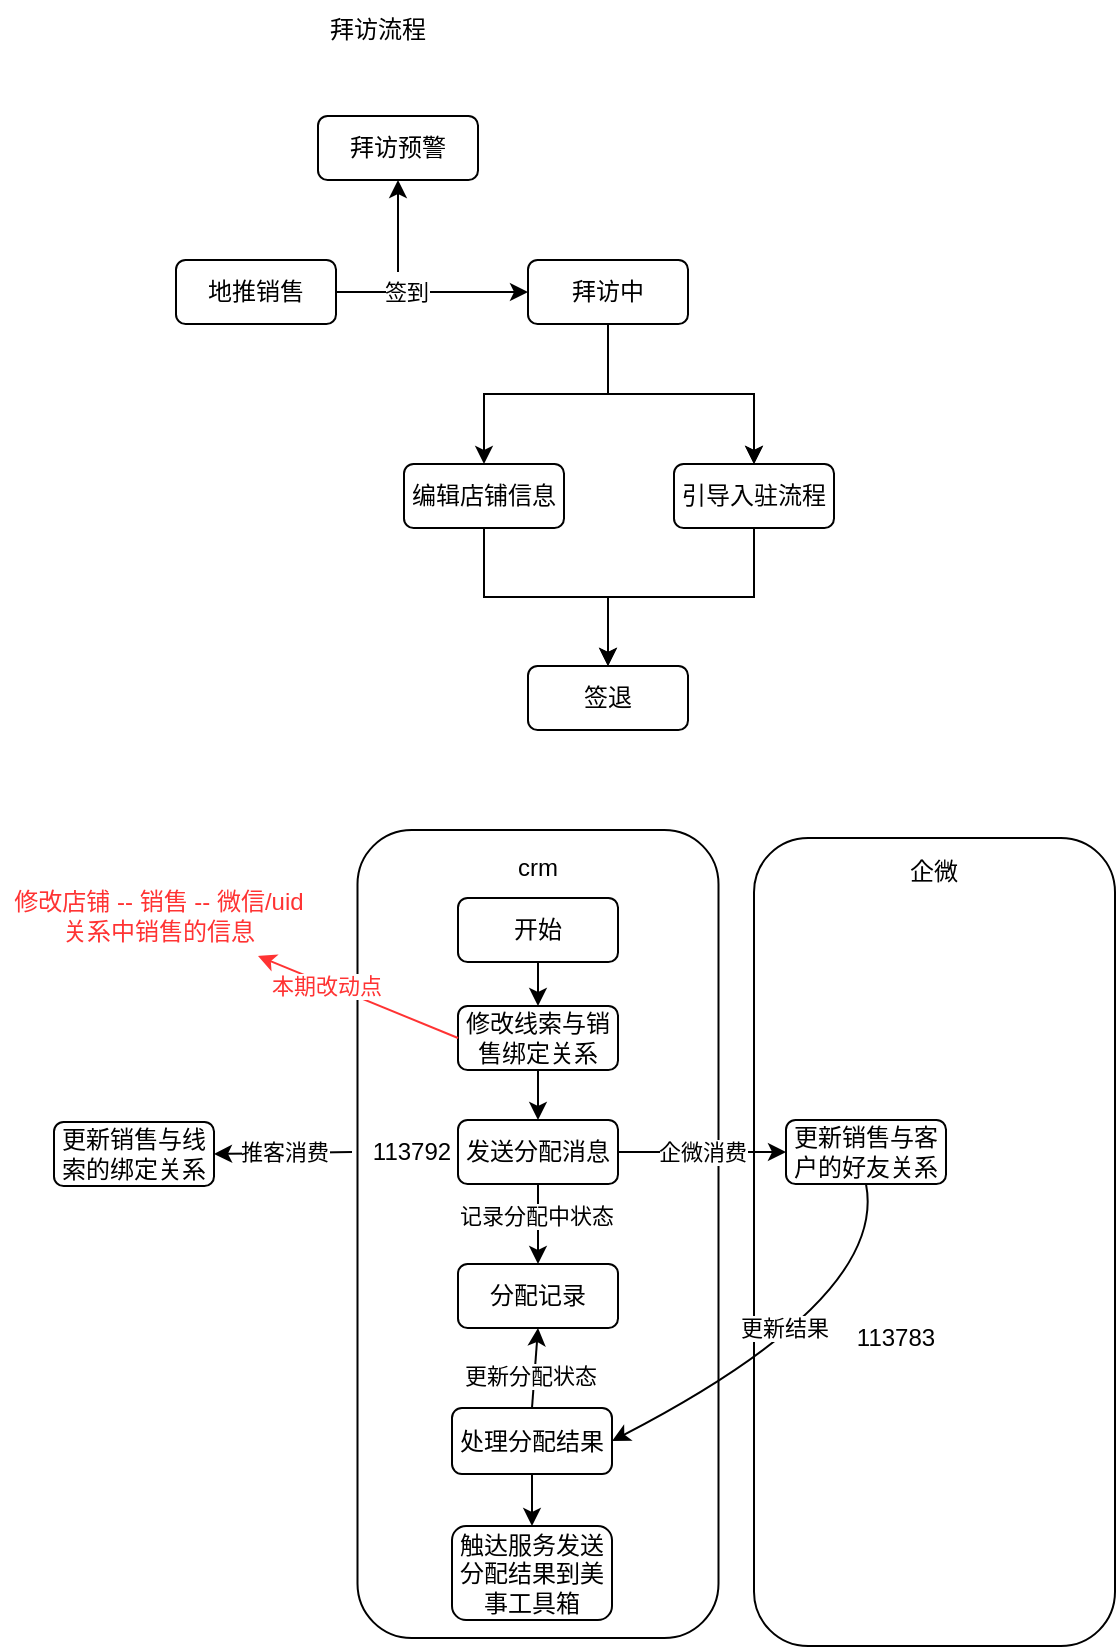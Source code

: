 <mxfile version="24.7.17" pages="2">
  <diagram name="第 1 页" id="QZRXMfOvQ0qhkkFM07SE">
    <mxGraphModel grid="0" page="1" gridSize="10" guides="1" tooltips="1" connect="1" arrows="1" fold="1" pageScale="1" pageWidth="827" pageHeight="1169" math="0" shadow="0">
      <root>
        <mxCell id="0" />
        <mxCell id="1" parent="0" />
        <mxCell id="pw8AAk8HT9xWEoWxC3sB-24" value="" style="rounded=1;whiteSpace=wrap;html=1;" vertex="1" parent="1">
          <mxGeometry x="377" y="495" width="180.5" height="404" as="geometry" />
        </mxCell>
        <mxCell id="pw8AAk8HT9xWEoWxC3sB-22" value="" style="rounded=1;whiteSpace=wrap;html=1;" vertex="1" parent="1">
          <mxGeometry x="178.75" y="491" width="180.5" height="404" as="geometry" />
        </mxCell>
        <mxCell id="BKI_Hwuo4fXO2Y8_-eSU-6" value="" style="edgeStyle=orthogonalEdgeStyle;rounded=0;orthogonalLoop=1;jettySize=auto;html=1;" parent="1" source="BKI_Hwuo4fXO2Y8_-eSU-2" target="BKI_Hwuo4fXO2Y8_-eSU-5" edge="1">
          <mxGeometry relative="1" as="geometry" />
        </mxCell>
        <mxCell id="BKI_Hwuo4fXO2Y8_-eSU-7" value="签到" style="edgeLabel;html=1;align=center;verticalAlign=middle;resizable=0;points=[];" parent="BKI_Hwuo4fXO2Y8_-eSU-6" vertex="1" connectable="0">
          <mxGeometry x="-0.273" relative="1" as="geometry">
            <mxPoint as="offset" />
          </mxGeometry>
        </mxCell>
        <mxCell id="BKI_Hwuo4fXO2Y8_-eSU-2" value="地推销售" style="rounded=1;whiteSpace=wrap;html=1;" parent="1" vertex="1">
          <mxGeometry x="88" y="206" width="80" height="32" as="geometry" />
        </mxCell>
        <mxCell id="BKI_Hwuo4fXO2Y8_-eSU-13" value="" style="edgeStyle=orthogonalEdgeStyle;rounded=0;orthogonalLoop=1;jettySize=auto;html=1;" parent="1" source="BKI_Hwuo4fXO2Y8_-eSU-5" target="BKI_Hwuo4fXO2Y8_-eSU-11" edge="1">
          <mxGeometry relative="1" as="geometry" />
        </mxCell>
        <mxCell id="BKI_Hwuo4fXO2Y8_-eSU-14" value="" style="edgeStyle=orthogonalEdgeStyle;rounded=0;orthogonalLoop=1;jettySize=auto;html=1;" parent="1" source="BKI_Hwuo4fXO2Y8_-eSU-5" target="BKI_Hwuo4fXO2Y8_-eSU-11" edge="1">
          <mxGeometry relative="1" as="geometry" />
        </mxCell>
        <mxCell id="BKI_Hwuo4fXO2Y8_-eSU-5" value="拜访中" style="rounded=1;whiteSpace=wrap;html=1;" parent="1" vertex="1">
          <mxGeometry x="264" y="206" width="80" height="32" as="geometry" />
        </mxCell>
        <mxCell id="BKI_Hwuo4fXO2Y8_-eSU-8" value="拜访预警" style="rounded=1;whiteSpace=wrap;html=1;" parent="1" vertex="1">
          <mxGeometry x="159" y="134" width="80" height="32" as="geometry" />
        </mxCell>
        <mxCell id="BKI_Hwuo4fXO2Y8_-eSU-9" value="" style="endArrow=classic;html=1;rounded=0;entryX=0.5;entryY=1;entryDx=0;entryDy=0;" parent="1" target="BKI_Hwuo4fXO2Y8_-eSU-8" edge="1">
          <mxGeometry width="50" height="50" relative="1" as="geometry">
            <mxPoint x="199" y="212" as="sourcePoint" />
            <mxPoint x="197" y="341" as="targetPoint" />
          </mxGeometry>
        </mxCell>
        <mxCell id="BKI_Hwuo4fXO2Y8_-eSU-18" value="" style="edgeStyle=orthogonalEdgeStyle;rounded=0;orthogonalLoop=1;jettySize=auto;html=1;entryX=0.5;entryY=0;entryDx=0;entryDy=0;" parent="1" source="BKI_Hwuo4fXO2Y8_-eSU-10" target="BKI_Hwuo4fXO2Y8_-eSU-19" edge="1">
          <mxGeometry relative="1" as="geometry">
            <mxPoint x="242" y="406" as="targetPoint" />
          </mxGeometry>
        </mxCell>
        <mxCell id="BKI_Hwuo4fXO2Y8_-eSU-10" value="编辑店铺信息" style="rounded=1;whiteSpace=wrap;html=1;" parent="1" vertex="1">
          <mxGeometry x="202" y="308" width="80" height="32" as="geometry" />
        </mxCell>
        <mxCell id="BKI_Hwuo4fXO2Y8_-eSU-20" value="" style="edgeStyle=orthogonalEdgeStyle;rounded=0;orthogonalLoop=1;jettySize=auto;html=1;" parent="1" source="BKI_Hwuo4fXO2Y8_-eSU-11" target="BKI_Hwuo4fXO2Y8_-eSU-19" edge="1">
          <mxGeometry relative="1" as="geometry" />
        </mxCell>
        <mxCell id="BKI_Hwuo4fXO2Y8_-eSU-11" value="引导入驻流程" style="rounded=1;whiteSpace=wrap;html=1;" parent="1" vertex="1">
          <mxGeometry x="337" y="308" width="80" height="32" as="geometry" />
        </mxCell>
        <mxCell id="BKI_Hwuo4fXO2Y8_-eSU-15" value="" style="edgeStyle=orthogonalEdgeStyle;rounded=0;orthogonalLoop=1;jettySize=auto;html=1;exitX=0.5;exitY=1;exitDx=0;exitDy=0;entryX=0.5;entryY=0;entryDx=0;entryDy=0;" parent="1" source="BKI_Hwuo4fXO2Y8_-eSU-5" target="BKI_Hwuo4fXO2Y8_-eSU-10" edge="1">
          <mxGeometry relative="1" as="geometry">
            <mxPoint x="314" y="248" as="sourcePoint" />
            <mxPoint x="387" y="318" as="targetPoint" />
          </mxGeometry>
        </mxCell>
        <mxCell id="BKI_Hwuo4fXO2Y8_-eSU-19" value="签退" style="rounded=1;whiteSpace=wrap;html=1;" parent="1" vertex="1">
          <mxGeometry x="264" y="409" width="80" height="32" as="geometry" />
        </mxCell>
        <mxCell id="pw8AAk8HT9xWEoWxC3sB-1" value="拜访流程" style="text;html=1;align=center;verticalAlign=middle;whiteSpace=wrap;rounded=0;" vertex="1" parent="1">
          <mxGeometry x="159" y="76" width="60" height="30" as="geometry" />
        </mxCell>
        <mxCell id="pw8AAk8HT9xWEoWxC3sB-5" value="" style="edgeStyle=orthogonalEdgeStyle;rounded=0;orthogonalLoop=1;jettySize=auto;html=1;" edge="1" parent="1" source="pw8AAk8HT9xWEoWxC3sB-3" target="pw8AAk8HT9xWEoWxC3sB-4">
          <mxGeometry relative="1" as="geometry" />
        </mxCell>
        <mxCell id="pw8AAk8HT9xWEoWxC3sB-3" value="开始" style="rounded=1;whiteSpace=wrap;html=1;" vertex="1" parent="1">
          <mxGeometry x="229" y="525" width="80" height="32" as="geometry" />
        </mxCell>
        <mxCell id="pw8AAk8HT9xWEoWxC3sB-9" value="" style="edgeStyle=orthogonalEdgeStyle;rounded=0;orthogonalLoop=1;jettySize=auto;html=1;" edge="1" parent="1" source="pw8AAk8HT9xWEoWxC3sB-4" target="pw8AAk8HT9xWEoWxC3sB-8">
          <mxGeometry relative="1" as="geometry" />
        </mxCell>
        <mxCell id="pw8AAk8HT9xWEoWxC3sB-4" value="修改线索与销售绑定关系" style="rounded=1;whiteSpace=wrap;html=1;" vertex="1" parent="1">
          <mxGeometry x="229" y="579" width="80" height="32" as="geometry" />
        </mxCell>
        <mxCell id="pw8AAk8HT9xWEoWxC3sB-15" value="" style="edgeStyle=orthogonalEdgeStyle;rounded=0;orthogonalLoop=1;jettySize=auto;html=1;" edge="1" parent="1" source="pw8AAk8HT9xWEoWxC3sB-8" target="pw8AAk8HT9xWEoWxC3sB-14">
          <mxGeometry relative="1" as="geometry" />
        </mxCell>
        <mxCell id="pw8AAk8HT9xWEoWxC3sB-30" value="记录分配中状态" style="edgeLabel;html=1;align=center;verticalAlign=middle;resizable=0;points=[];" vertex="1" connectable="0" parent="pw8AAk8HT9xWEoWxC3sB-15">
          <mxGeometry x="-0.197" y="-1" relative="1" as="geometry">
            <mxPoint as="offset" />
          </mxGeometry>
        </mxCell>
        <mxCell id="pw8AAk8HT9xWEoWxC3sB-17" value="企微消费" style="edgeStyle=orthogonalEdgeStyle;rounded=0;orthogonalLoop=1;jettySize=auto;html=1;" edge="1" parent="1" source="pw8AAk8HT9xWEoWxC3sB-8" target="pw8AAk8HT9xWEoWxC3sB-16">
          <mxGeometry relative="1" as="geometry" />
        </mxCell>
        <mxCell id="pw8AAk8HT9xWEoWxC3sB-8" value="发送分配消息" style="rounded=1;whiteSpace=wrap;html=1;" vertex="1" parent="1">
          <mxGeometry x="229" y="636" width="80" height="32" as="geometry" />
        </mxCell>
        <mxCell id="pw8AAk8HT9xWEoWxC3sB-14" value="分配记录" style="rounded=1;whiteSpace=wrap;html=1;" vertex="1" parent="1">
          <mxGeometry x="229" y="708" width="80" height="32" as="geometry" />
        </mxCell>
        <mxCell id="pw8AAk8HT9xWEoWxC3sB-16" value="更新销售与客户的好友关系" style="rounded=1;whiteSpace=wrap;html=1;" vertex="1" parent="1">
          <mxGeometry x="393" y="636" width="80" height="32" as="geometry" />
        </mxCell>
        <mxCell id="pw8AAk8HT9xWEoWxC3sB-35" value="" style="edgeStyle=orthogonalEdgeStyle;rounded=0;orthogonalLoop=1;jettySize=auto;html=1;" edge="1" parent="1" source="pw8AAk8HT9xWEoWxC3sB-20" target="pw8AAk8HT9xWEoWxC3sB-34">
          <mxGeometry relative="1" as="geometry" />
        </mxCell>
        <mxCell id="pw8AAk8HT9xWEoWxC3sB-20" value="处理分配结果" style="rounded=1;whiteSpace=wrap;html=1;" vertex="1" parent="1">
          <mxGeometry x="226" y="780" width="80" height="33" as="geometry" />
        </mxCell>
        <mxCell id="pw8AAk8HT9xWEoWxC3sB-23" value="crm" style="text;html=1;align=center;verticalAlign=middle;whiteSpace=wrap;rounded=0;" vertex="1" parent="1">
          <mxGeometry x="239" y="495" width="60" height="30" as="geometry" />
        </mxCell>
        <mxCell id="pw8AAk8HT9xWEoWxC3sB-25" value="企微" style="text;html=1;align=center;verticalAlign=middle;whiteSpace=wrap;rounded=0;" vertex="1" parent="1">
          <mxGeometry x="437.25" y="497" width="60" height="30" as="geometry" />
        </mxCell>
        <mxCell id="pw8AAk8HT9xWEoWxC3sB-26" value="" style="curved=1;endArrow=classic;html=1;rounded=0;exitX=0.5;exitY=1;exitDx=0;exitDy=0;entryX=1;entryY=0.5;entryDx=0;entryDy=0;" edge="1" parent="1" source="pw8AAk8HT9xWEoWxC3sB-16" target="pw8AAk8HT9xWEoWxC3sB-20">
          <mxGeometry width="50" height="50" relative="1" as="geometry">
            <mxPoint x="442" y="787" as="sourcePoint" />
            <mxPoint x="492" y="737" as="targetPoint" />
            <Array as="points">
              <mxPoint x="444" y="725" />
            </Array>
          </mxGeometry>
        </mxCell>
        <mxCell id="pw8AAk8HT9xWEoWxC3sB-27" value="更新结果" style="edgeLabel;html=1;align=center;verticalAlign=middle;resizable=0;points=[];" vertex="1" connectable="0" parent="pw8AAk8HT9xWEoWxC3sB-26">
          <mxGeometry x="0.046" y="-11" relative="1" as="geometry">
            <mxPoint as="offset" />
          </mxGeometry>
        </mxCell>
        <mxCell id="pw8AAk8HT9xWEoWxC3sB-28" value="113792" style="text;html=1;align=center;verticalAlign=middle;whiteSpace=wrap;rounded=0;" vertex="1" parent="1">
          <mxGeometry x="176" y="637" width="60" height="30" as="geometry" />
        </mxCell>
        <mxCell id="pw8AAk8HT9xWEoWxC3sB-29" value="113783" style="text;html=1;align=center;verticalAlign=middle;whiteSpace=wrap;rounded=0;" vertex="1" parent="1">
          <mxGeometry x="418" y="730" width="60" height="30" as="geometry" />
        </mxCell>
        <mxCell id="pw8AAk8HT9xWEoWxC3sB-32" value="" style="endArrow=classic;html=1;rounded=0;exitX=0.5;exitY=0;exitDx=0;exitDy=0;entryX=0.5;entryY=1;entryDx=0;entryDy=0;" edge="1" parent="1" source="pw8AAk8HT9xWEoWxC3sB-20" target="pw8AAk8HT9xWEoWxC3sB-14">
          <mxGeometry width="50" height="50" relative="1" as="geometry">
            <mxPoint x="88" y="789" as="sourcePoint" />
            <mxPoint x="138" y="739" as="targetPoint" />
          </mxGeometry>
        </mxCell>
        <mxCell id="pw8AAk8HT9xWEoWxC3sB-33" value="更新分配状态" style="edgeLabel;html=1;align=center;verticalAlign=middle;resizable=0;points=[];" vertex="1" connectable="0" parent="pw8AAk8HT9xWEoWxC3sB-32">
          <mxGeometry x="-0.177" y="2" relative="1" as="geometry">
            <mxPoint as="offset" />
          </mxGeometry>
        </mxCell>
        <mxCell id="pw8AAk8HT9xWEoWxC3sB-34" value="触达服务发送分配结果到美事工具箱" style="rounded=1;whiteSpace=wrap;html=1;" vertex="1" parent="1">
          <mxGeometry x="226" y="839" width="80" height="47" as="geometry" />
        </mxCell>
        <mxCell id="pw8AAk8HT9xWEoWxC3sB-36" value="更新销售与线索的绑定关系" style="rounded=1;whiteSpace=wrap;html=1;" vertex="1" parent="1">
          <mxGeometry x="27" y="637" width="80" height="32" as="geometry" />
        </mxCell>
        <mxCell id="pw8AAk8HT9xWEoWxC3sB-37" value="推客消费" style="endArrow=classic;html=1;rounded=0;exitX=0;exitY=0.5;exitDx=0;exitDy=0;entryX=1;entryY=0.5;entryDx=0;entryDy=0;" edge="1" parent="1" source="pw8AAk8HT9xWEoWxC3sB-28" target="pw8AAk8HT9xWEoWxC3sB-36">
          <mxGeometry width="50" height="50" relative="1" as="geometry">
            <mxPoint x="41" y="823" as="sourcePoint" />
            <mxPoint x="91" y="773" as="targetPoint" />
          </mxGeometry>
        </mxCell>
        <mxCell id="pw8AAk8HT9xWEoWxC3sB-39" value="" style="endArrow=classic;html=1;rounded=0;exitX=0;exitY=0.5;exitDx=0;exitDy=0;strokeColor=#FF3333;" edge="1" parent="1" source="pw8AAk8HT9xWEoWxC3sB-4">
          <mxGeometry width="50" height="50" relative="1" as="geometry">
            <mxPoint x="53" y="558" as="sourcePoint" />
            <mxPoint x="129" y="554" as="targetPoint" />
          </mxGeometry>
        </mxCell>
        <mxCell id="pw8AAk8HT9xWEoWxC3sB-40" value="&lt;font color=&quot;#ff3333&quot;&gt;本期改动点&lt;/font&gt;" style="edgeLabel;html=1;align=center;verticalAlign=middle;resizable=0;points=[];" vertex="1" connectable="0" parent="pw8AAk8HT9xWEoWxC3sB-39">
          <mxGeometry x="0.324" y="1" relative="1" as="geometry">
            <mxPoint as="offset" />
          </mxGeometry>
        </mxCell>
        <mxCell id="pw8AAk8HT9xWEoWxC3sB-42" value="&lt;font color=&quot;#ff3333&quot;&gt;修改店铺 -- 销售 -- 微信/uid&lt;/font&gt;&lt;div&gt;&lt;font color=&quot;#ff3333&quot;&gt;关系中销售的信息&lt;/font&gt;&lt;/div&gt;" style="text;html=1;align=center;verticalAlign=middle;whiteSpace=wrap;rounded=0;" vertex="1" parent="1">
          <mxGeometry y="508" width="159" height="52" as="geometry" />
        </mxCell>
      </root>
    </mxGraphModel>
  </diagram>
  <diagram id="22l-_ARSfrKRpD4O1a_H" name="第 2 页">
    <mxGraphModel dx="1379" dy="766" grid="0" gridSize="10" guides="1" tooltips="1" connect="1" arrows="1" fold="1" page="1" pageScale="1" pageWidth="827" pageHeight="1169" math="0" shadow="0">
      <root>
        <mxCell id="0" />
        <mxCell id="1" parent="0" />
      </root>
    </mxGraphModel>
  </diagram>
</mxfile>
